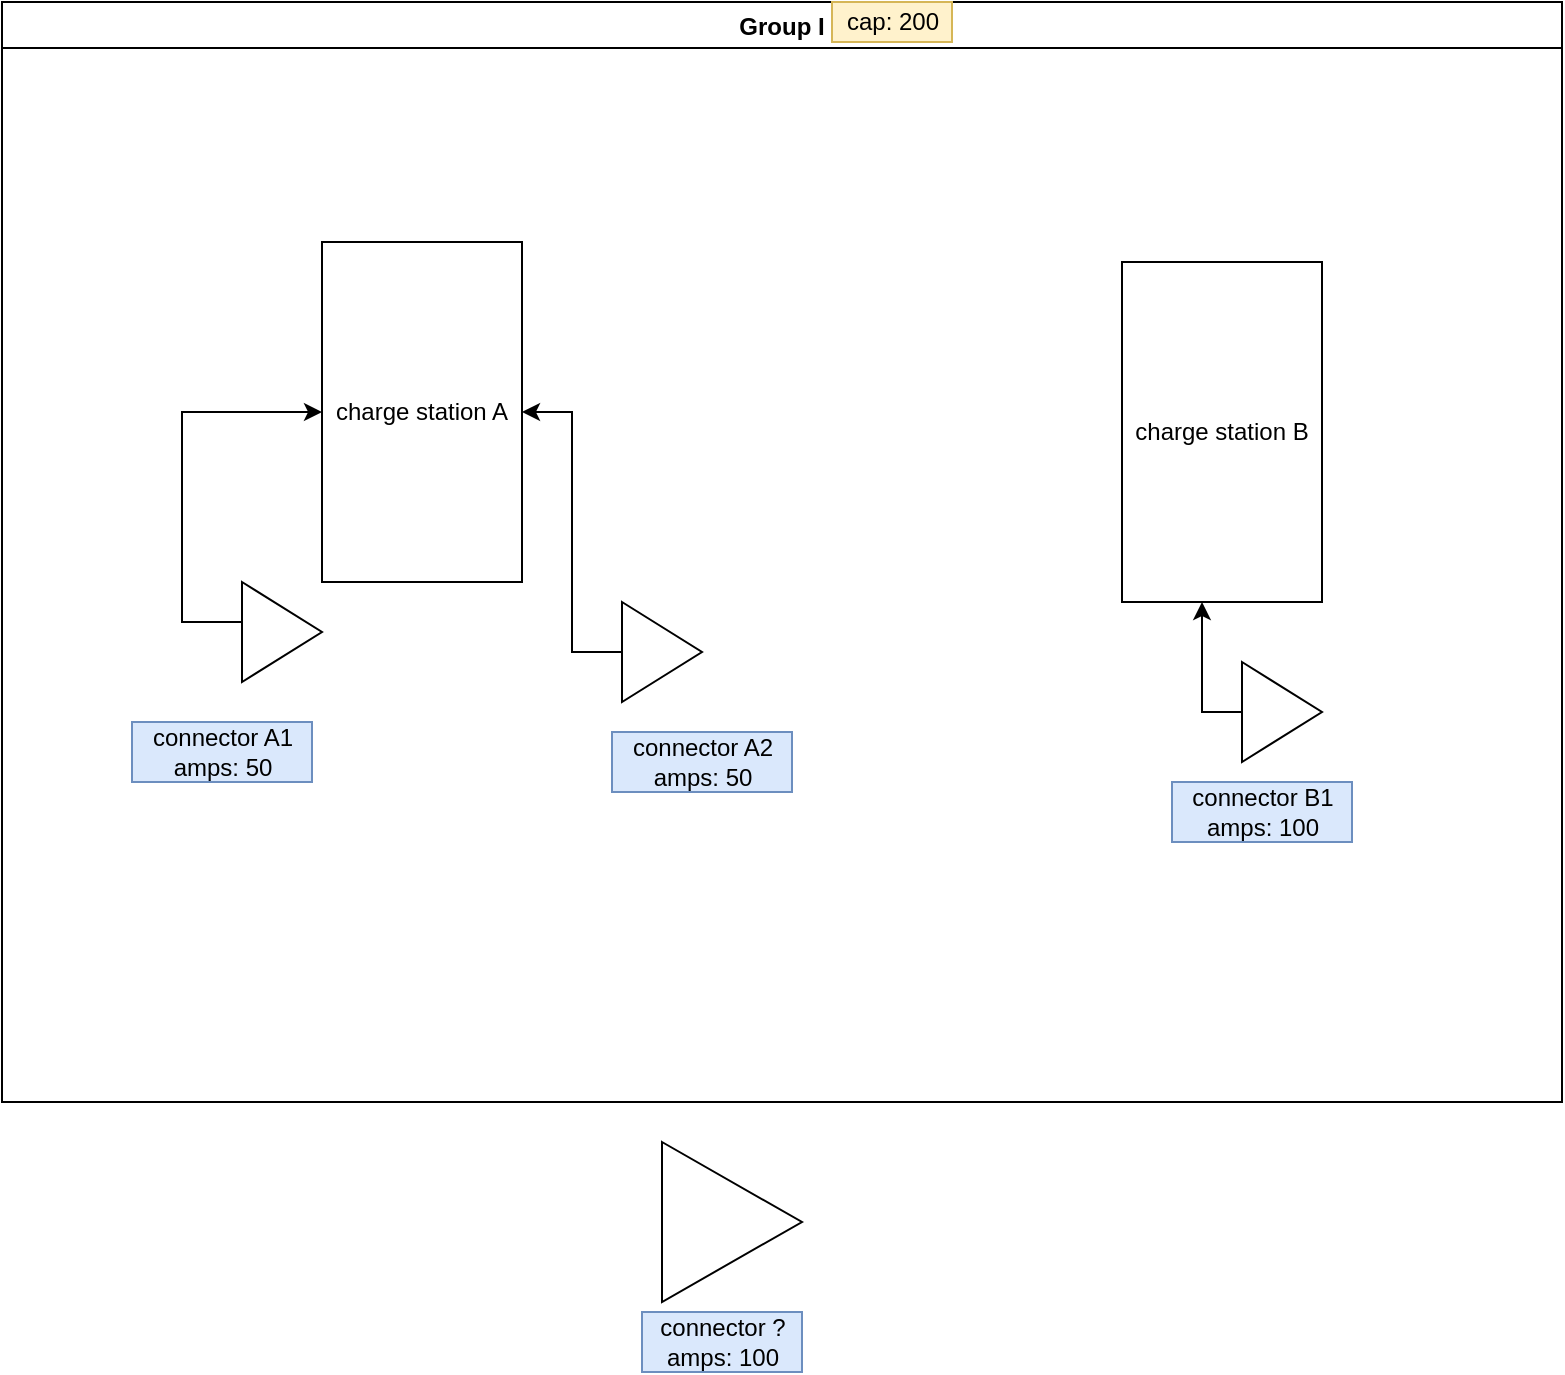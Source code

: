 <mxfile version="14.5.1" type="device"><diagram id="NCLTUXU0XTHMOVPdBmI-" name="Page-1"><mxGraphModel dx="1088" dy="880" grid="1" gridSize="10" guides="1" tooltips="1" connect="1" arrows="1" fold="1" page="1" pageScale="1" pageWidth="850" pageHeight="1100" math="0" shadow="0"><root><mxCell id="0"/><mxCell id="1" parent="0"/><mxCell id="f9wtmc3e7ML_6UUntcpQ-9" value="Group I" style="swimlane;" vertex="1" parent="1"><mxGeometry x="10" y="20" width="780" height="550" as="geometry"><mxRectangle x="10" y="20" width="70" height="23" as="alternateBounds"/></mxGeometry></mxCell><mxCell id="f9wtmc3e7ML_6UUntcpQ-10" value="charge station B" style="rounded=0;whiteSpace=wrap;html=1;" vertex="1" parent="f9wtmc3e7ML_6UUntcpQ-9"><mxGeometry x="560" y="130" width="100" height="170" as="geometry"/></mxCell><mxCell id="f9wtmc3e7ML_6UUntcpQ-13" value="&lt;span&gt;connector A1&lt;/span&gt;&lt;br&gt;&lt;span&gt;amps: 50&lt;/span&gt;" style="text;html=1;align=center;verticalAlign=middle;resizable=0;points=[];autosize=1;fillColor=#dae8fc;strokeColor=#6c8ebf;" vertex="1" parent="f9wtmc3e7ML_6UUntcpQ-9"><mxGeometry x="65" y="360" width="90" height="30" as="geometry"/></mxCell><mxCell id="f9wtmc3e7ML_6UUntcpQ-14" value="&lt;span&gt;connector A2&lt;/span&gt;&lt;br&gt;&lt;span&gt;amps: 50&lt;/span&gt;" style="text;html=1;align=center;verticalAlign=middle;resizable=0;points=[];autosize=1;fillColor=#dae8fc;strokeColor=#6c8ebf;" vertex="1" parent="f9wtmc3e7ML_6UUntcpQ-9"><mxGeometry x="305" y="365" width="90" height="30" as="geometry"/></mxCell><mxCell id="f9wtmc3e7ML_6UUntcpQ-7" value="" style="triangle;whiteSpace=wrap;html=1;" vertex="1" parent="f9wtmc3e7ML_6UUntcpQ-9"><mxGeometry x="120" y="290" width="40" height="50" as="geometry"/></mxCell><mxCell id="f9wtmc3e7ML_6UUntcpQ-15" value="" style="triangle;whiteSpace=wrap;html=1;" vertex="1" parent="f9wtmc3e7ML_6UUntcpQ-9"><mxGeometry x="310" y="300" width="40" height="50" as="geometry"/></mxCell><mxCell id="f9wtmc3e7ML_6UUntcpQ-19" style="edgeStyle=orthogonalEdgeStyle;rounded=0;orthogonalLoop=1;jettySize=auto;html=1;" edge="1" parent="f9wtmc3e7ML_6UUntcpQ-9" source="f9wtmc3e7ML_6UUntcpQ-16" target="f9wtmc3e7ML_6UUntcpQ-10"><mxGeometry relative="1" as="geometry"><Array as="points"><mxPoint x="600" y="355"/></Array></mxGeometry></mxCell><mxCell id="f9wtmc3e7ML_6UUntcpQ-16" value="" style="triangle;whiteSpace=wrap;html=1;" vertex="1" parent="f9wtmc3e7ML_6UUntcpQ-9"><mxGeometry x="620" y="330" width="40" height="50" as="geometry"/></mxCell><mxCell id="f9wtmc3e7ML_6UUntcpQ-20" value="&lt;span&gt;connector B1&lt;/span&gt;&lt;br&gt;&lt;span&gt;amps: 100&lt;/span&gt;" style="text;html=1;align=center;verticalAlign=middle;resizable=0;points=[];autosize=1;fillColor=#dae8fc;strokeColor=#6c8ebf;" vertex="1" parent="f9wtmc3e7ML_6UUntcpQ-9"><mxGeometry x="585" y="390" width="90" height="30" as="geometry"/></mxCell><mxCell id="f9wtmc3e7ML_6UUntcpQ-21" value="cap: 200" style="text;html=1;align=center;verticalAlign=middle;resizable=0;points=[];autosize=1;fillColor=#fff2cc;strokeColor=#d6b656;" vertex="1" parent="f9wtmc3e7ML_6UUntcpQ-9"><mxGeometry x="415" width="60" height="20" as="geometry"/></mxCell><mxCell id="f9wtmc3e7ML_6UUntcpQ-2" value="charge station A" style="rounded=0;whiteSpace=wrap;html=1;" vertex="1" parent="1"><mxGeometry x="170" y="140" width="100" height="170" as="geometry"/></mxCell><mxCell id="f9wtmc3e7ML_6UUntcpQ-8" style="edgeStyle=orthogonalEdgeStyle;rounded=0;orthogonalLoop=1;jettySize=auto;html=1;entryX=0;entryY=0.5;entryDx=0;entryDy=0;" edge="1" parent="1" source="f9wtmc3e7ML_6UUntcpQ-7" target="f9wtmc3e7ML_6UUntcpQ-2"><mxGeometry relative="1" as="geometry"><Array as="points"><mxPoint x="100" y="330"/><mxPoint x="100" y="225"/></Array></mxGeometry></mxCell><mxCell id="f9wtmc3e7ML_6UUntcpQ-18" style="edgeStyle=orthogonalEdgeStyle;rounded=0;orthogonalLoop=1;jettySize=auto;html=1;entryX=1;entryY=0.5;entryDx=0;entryDy=0;" edge="1" parent="1" source="f9wtmc3e7ML_6UUntcpQ-15" target="f9wtmc3e7ML_6UUntcpQ-2"><mxGeometry relative="1" as="geometry"/></mxCell><mxCell id="f9wtmc3e7ML_6UUntcpQ-22" value="" style="triangle;whiteSpace=wrap;html=1;" vertex="1" parent="1"><mxGeometry x="340" y="590" width="70" height="80" as="geometry"/></mxCell><mxCell id="f9wtmc3e7ML_6UUntcpQ-23" value="connector ?&lt;br&gt;amps: 100" style="text;html=1;align=center;verticalAlign=middle;resizable=0;points=[];autosize=1;fillColor=#dae8fc;strokeColor=#6c8ebf;" vertex="1" parent="1"><mxGeometry x="330" y="675" width="80" height="30" as="geometry"/></mxCell></root></mxGraphModel></diagram></mxfile>